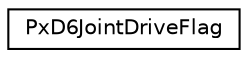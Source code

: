 digraph "Graphical Class Hierarchy"
{
  edge [fontname="Helvetica",fontsize="10",labelfontname="Helvetica",labelfontsize="10"];
  node [fontname="Helvetica",fontsize="10",shape=record];
  rankdir="LR";
  Node0 [label="PxD6JointDriveFlag",height=0.2,width=0.4,color="black", fillcolor="white", style="filled",URL="$structPxD6JointDriveFlag.html",tooltip="flags for configuring the drive model of a PxD6Joint "];
}
